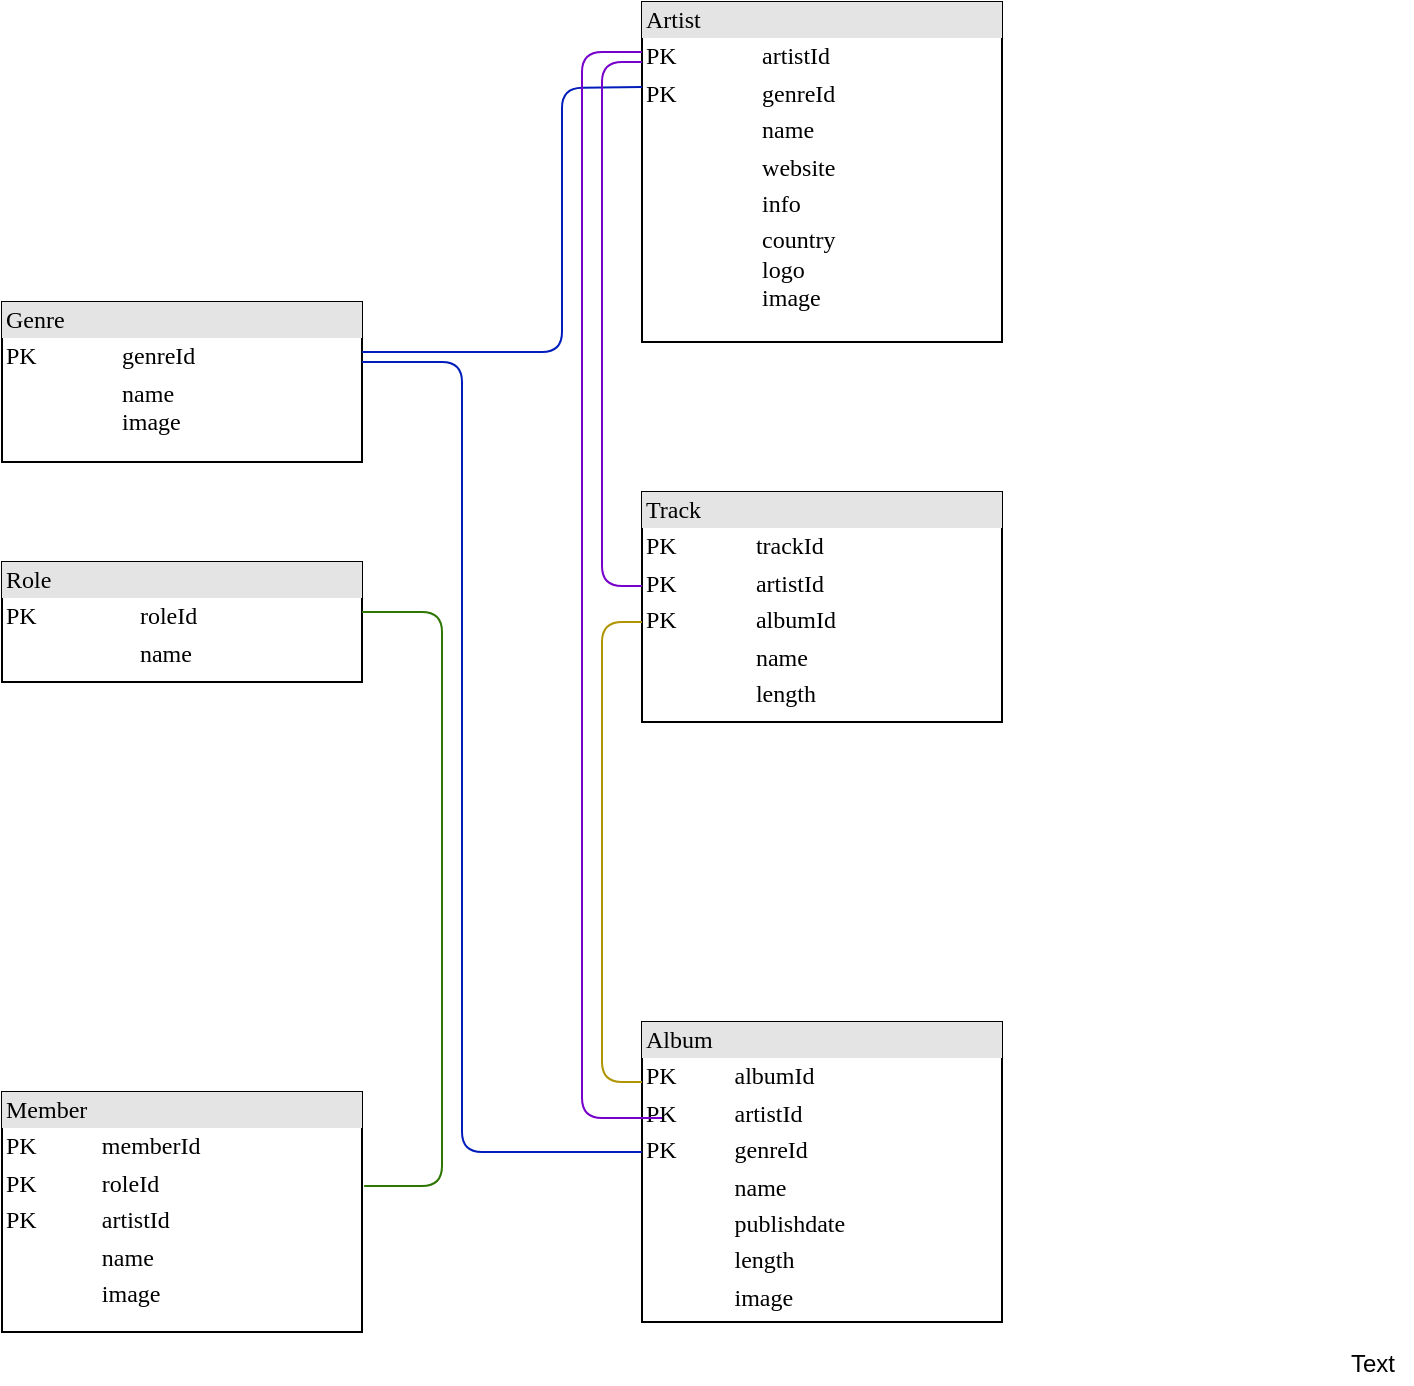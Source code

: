 <mxfile version="12.4.3" type="device" pages="1"><diagram name="Page-1" id="2ca16b54-16f6-2749-3443-fa8db7711227"><mxGraphModel dx="2062" dy="1151" grid="1" gridSize="10" guides="1" tooltips="1" connect="1" arrows="1" fold="1" page="1" pageScale="1" pageWidth="1100" pageHeight="850" background="#ffffff" math="0" shadow="0"><root><mxCell id="0"/><mxCell id="1" parent="0"/><mxCell id="2ed32ef02a7f4228-2" value="&lt;div style=&quot;box-sizing: border-box ; width: 100% ; background: rgb(228 , 228 , 228) none repeat scroll 0% 0% ; padding: 2px&quot;&gt;Artist&lt;br&gt;&lt;/div&gt;&lt;table style=&quot;width: 100% ; font-size: 1em&quot; cellspacing=&quot;0&quot; cellpadding=&quot;2&quot;&gt;&lt;tbody&gt;&lt;tr&gt;&lt;td&gt;PK&lt;br&gt;&lt;/td&gt;&lt;td&gt;artistId&lt;/td&gt;&lt;/tr&gt;&lt;tr&gt;&lt;td&gt;PK&lt;br&gt;&lt;/td&gt;&lt;td&gt;genreId&lt;br&gt;&lt;/td&gt;&lt;/tr&gt;&lt;tr&gt;&lt;td&gt;&lt;br&gt;&lt;/td&gt;&lt;td&gt;name&lt;br&gt;&lt;/td&gt;&lt;/tr&gt;&lt;tr&gt;&lt;td&gt;&lt;br&gt;&lt;/td&gt;&lt;td&gt;website&lt;br&gt;&lt;/td&gt;&lt;/tr&gt;&lt;tr&gt;&lt;td&gt;&lt;br&gt;&lt;/td&gt;&lt;td&gt;info&lt;br&gt;&lt;/td&gt;&lt;/tr&gt;&lt;tr&gt;&lt;td&gt;&lt;br&gt;&lt;/td&gt;&lt;td&gt;country&lt;br&gt;logo&lt;br&gt;image&lt;br&gt;&lt;/td&gt;&lt;/tr&gt;&lt;/tbody&gt;&lt;/table&gt;" style="verticalAlign=top;align=left;overflow=fill;html=1;rounded=0;shadow=0;comic=0;labelBackgroundColor=none;strokeWidth=1;fontFamily=Verdana;fontSize=12" parent="1" vertex="1"><mxGeometry x="430" y="100" width="180" height="170" as="geometry"/></mxCell><mxCell id="2ed32ef02a7f4228-4" value="&lt;div style=&quot;box-sizing: border-box ; width: 100% ; background: rgb(228 , 228 , 228) none repeat scroll 0% 0% ; padding: 2px&quot;&gt;Role&lt;br&gt;&lt;/div&gt;&lt;table style=&quot;width: 100% ; font-size: 1em&quot; cellspacing=&quot;0&quot; cellpadding=&quot;2&quot;&gt;&lt;tbody&gt;&lt;tr&gt;&lt;td&gt;PK&lt;/td&gt;&lt;td&gt;roleId&lt;/td&gt;&lt;/tr&gt;&lt;tr&gt;&lt;td&gt;&lt;br&gt;&lt;/td&gt;&lt;td&gt;name&lt;br&gt;&lt;/td&gt;&lt;/tr&gt;&lt;tr&gt;&lt;td&gt;&lt;br&gt;&lt;/td&gt;&lt;td&gt;&lt;br&gt;&lt;/td&gt;&lt;/tr&gt;&lt;tr&gt;&lt;td&gt;&lt;br&gt;&lt;/td&gt;&lt;td&gt;&lt;br&gt;&lt;/td&gt;&lt;/tr&gt;&lt;/tbody&gt;&lt;/table&gt;" style="verticalAlign=top;align=left;overflow=fill;html=1;rounded=0;shadow=0;comic=0;labelBackgroundColor=none;strokeWidth=1;fontFamily=Verdana;fontSize=12" parent="1" vertex="1"><mxGeometry x="110" y="380" width="180" height="60" as="geometry"/></mxCell><mxCell id="2ed32ef02a7f4228-5" value="&lt;div style=&quot;box-sizing: border-box ; width: 100% ; background: rgb(228 , 228 , 228) none repeat scroll 0% 0% ; padding: 2px&quot;&gt;Genre&lt;br&gt;&lt;/div&gt;&lt;table style=&quot;width: 100% ; font-size: 1em&quot; cellspacing=&quot;0&quot; cellpadding=&quot;2&quot;&gt;&lt;tbody&gt;&lt;tr&gt;&lt;td&gt;PK&lt;/td&gt;&lt;td&gt;genreId&lt;/td&gt;&lt;/tr&gt;&lt;tr&gt;&lt;td&gt;&lt;br&gt;&lt;/td&gt;&lt;td&gt;name&lt;br&gt;image&lt;br&gt;&lt;br&gt;&lt;/td&gt;&lt;/tr&gt;&lt;tr&gt;&lt;td&gt;&lt;br&gt;&lt;/td&gt;&lt;td&gt;&lt;br&gt;&lt;/td&gt;&lt;/tr&gt;&lt;/tbody&gt;&lt;/table&gt;" style="verticalAlign=top;align=left;overflow=fill;html=1;rounded=0;shadow=0;comic=0;labelBackgroundColor=none;strokeWidth=1;fontFamily=Verdana;fontSize=12" parent="1" vertex="1"><mxGeometry x="110" y="250" width="180" height="80" as="geometry"/></mxCell><mxCell id="2ed32ef02a7f4228-8" value="&lt;div style=&quot;box-sizing: border-box ; width: 100% ; background: rgb(228 , 228 , 228) none repeat scroll 0% 0% ; padding: 2px&quot;&gt;Album&lt;/div&gt;&lt;table style=&quot;width: 100% ; font-size: 1em&quot; cellspacing=&quot;0&quot; cellpadding=&quot;2&quot;&gt;&lt;tbody&gt;&lt;tr&gt;&lt;td&gt;PK&lt;br&gt;&lt;/td&gt;&lt;td&gt;albumId&lt;/td&gt;&lt;/tr&gt;&lt;tr&gt;&lt;td&gt;PK&lt;br&gt;&lt;/td&gt;&lt;td&gt;artistId&lt;br&gt;&lt;/td&gt;&lt;/tr&gt;&lt;tr&gt;&lt;td&gt;PK&lt;br&gt;&lt;/td&gt;&lt;td&gt;genreId&lt;br&gt;&lt;/td&gt;&lt;/tr&gt;&lt;tr&gt;&lt;td&gt;&lt;br&gt;&lt;/td&gt;&lt;td&gt;name&lt;br&gt;&lt;/td&gt;&lt;/tr&gt;&lt;tr&gt;&lt;td&gt;&lt;br&gt;&lt;/td&gt;&lt;td&gt;publishdate&lt;br&gt;&lt;/td&gt;&lt;/tr&gt;&lt;tr&gt;&lt;td&gt;&lt;br&gt;&lt;/td&gt;&lt;td&gt;length&lt;br&gt;&lt;/td&gt;&lt;/tr&gt;&lt;tr&gt;&lt;td&gt;&lt;br&gt;&lt;/td&gt;&lt;td&gt;image&lt;br&gt;&lt;/td&gt;&lt;/tr&gt;&lt;tr&gt;&lt;td&gt;&lt;br&gt;&lt;/td&gt;&lt;td&gt;&lt;br&gt;&lt;/td&gt;&lt;/tr&gt;&lt;tr&gt;&lt;td&gt;&lt;br&gt;&lt;/td&gt;&lt;td&gt;&lt;br&gt;&lt;/td&gt;&lt;/tr&gt;&lt;tr&gt;&lt;td&gt;&lt;br&gt;&lt;/td&gt;&lt;td&gt;&lt;br&gt;&lt;/td&gt;&lt;/tr&gt;&lt;tr&gt;&lt;td&gt;&lt;br&gt;&lt;/td&gt;&lt;td&gt;&lt;br&gt;&lt;/td&gt;&lt;/tr&gt;&lt;tr&gt;&lt;td&gt;&lt;br&gt;&lt;/td&gt;&lt;td&gt;&lt;br&gt;&lt;/td&gt;&lt;/tr&gt;&lt;/tbody&gt;&lt;/table&gt;" style="verticalAlign=top;align=left;overflow=fill;html=1;rounded=0;shadow=0;comic=0;labelBackgroundColor=none;strokeWidth=1;fontFamily=Verdana;fontSize=12" parent="1" vertex="1"><mxGeometry x="430" y="610" width="180" height="150" as="geometry"/></mxCell><mxCell id="2ed32ef02a7f4228-10" value="&lt;div style=&quot;box-sizing: border-box ; width: 100% ; background: rgb(228 , 228 , 228) none repeat scroll 0% 0% ; padding: 2px&quot;&gt;Track&lt;br&gt;&lt;/div&gt;&lt;table style=&quot;width: 100% ; font-size: 1em&quot; cellspacing=&quot;0&quot; cellpadding=&quot;2&quot;&gt;&lt;tbody&gt;&lt;tr&gt;&lt;td&gt;PK&lt;/td&gt;&lt;td&gt;trackId&lt;/td&gt;&lt;/tr&gt;&lt;tr&gt;&lt;td&gt;PK&lt;br&gt;&lt;/td&gt;&lt;td&gt;artistId&lt;br&gt;&lt;/td&gt;&lt;/tr&gt;&lt;tr&gt;&lt;td&gt;PK&lt;br&gt;&lt;/td&gt;&lt;td&gt;albumId&lt;br&gt;&lt;/td&gt;&lt;/tr&gt;&lt;tr&gt;&lt;td&gt;&lt;br&gt;&lt;/td&gt;&lt;td&gt;name&lt;br&gt;&lt;/td&gt;&lt;/tr&gt;&lt;tr&gt;&lt;td&gt;&lt;br&gt;&lt;/td&gt;&lt;td&gt;length&lt;br&gt;&lt;/td&gt;&lt;/tr&gt;&lt;tr&gt;&lt;td&gt;&lt;br&gt;&lt;/td&gt;&lt;td&gt;&lt;br&gt;&lt;/td&gt;&lt;/tr&gt;&lt;tr&gt;&lt;td&gt;&lt;br&gt;&lt;/td&gt;&lt;td&gt;&lt;br&gt;&lt;/td&gt;&lt;/tr&gt;&lt;tr&gt;&lt;td&gt;&lt;br&gt;&lt;/td&gt;&lt;td&gt;&lt;br&gt;&lt;/td&gt;&lt;/tr&gt;&lt;tr&gt;&lt;td&gt;&lt;br&gt;&lt;/td&gt;&lt;td&gt;&lt;br&gt;&lt;/td&gt;&lt;/tr&gt;&lt;tr&gt;&lt;td&gt;&lt;br&gt;&lt;/td&gt;&lt;td&gt;&lt;br&gt;&lt;/td&gt;&lt;/tr&gt;&lt;tr&gt;&lt;td&gt;&lt;br&gt;&lt;/td&gt;&lt;td&gt;&lt;br&gt;&lt;/td&gt;&lt;/tr&gt;&lt;tr&gt;&lt;td&gt;&lt;br&gt;&lt;/td&gt;&lt;td&gt;&lt;br&gt;&lt;/td&gt;&lt;/tr&gt;&lt;/tbody&gt;&lt;/table&gt;" style="verticalAlign=top;align=left;overflow=fill;html=1;rounded=0;shadow=0;comic=0;labelBackgroundColor=none;strokeWidth=1;fontFamily=Verdana;fontSize=12" parent="1" vertex="1"><mxGeometry x="430" y="345" width="180" height="115" as="geometry"/></mxCell><mxCell id="2ed32ef02a7f4228-12" value="&lt;div style=&quot;box-sizing: border-box ; width: 100% ; background: rgb(228 , 228 , 228) none repeat scroll 0% 0% ; padding: 2px&quot;&gt;Member&lt;br&gt;&lt;/div&gt;&lt;table style=&quot;width: 100% ; font-size: 1em&quot; cellspacing=&quot;0&quot; cellpadding=&quot;2&quot;&gt;&lt;tbody&gt;&lt;tr&gt;&lt;td&gt;PK&lt;/td&gt;&lt;td&gt;memberId&lt;/td&gt;&lt;/tr&gt;&lt;tr&gt;&lt;td&gt;PK&lt;br&gt;&lt;/td&gt;&lt;td&gt;roleId&lt;br&gt;&lt;/td&gt;&lt;/tr&gt;&lt;tr&gt;&lt;td&gt;PK&lt;br&gt;&lt;/td&gt;&lt;td&gt;artistId&lt;br&gt;&lt;/td&gt;&lt;/tr&gt;&lt;tr&gt;&lt;td&gt;&lt;br&gt;&lt;/td&gt;&lt;td&gt;name&lt;br&gt;&lt;/td&gt;&lt;/tr&gt;&lt;tr&gt;&lt;td&gt;&lt;br&gt;&lt;/td&gt;&lt;td&gt;image&lt;br&gt;&lt;/td&gt;&lt;/tr&gt;&lt;tr&gt;&lt;td&gt;&lt;br&gt;&lt;/td&gt;&lt;td&gt;&lt;br&gt;&lt;/td&gt;&lt;/tr&gt;&lt;/tbody&gt;&lt;/table&gt;" style="verticalAlign=top;align=left;overflow=fill;html=1;rounded=0;shadow=0;comic=0;labelBackgroundColor=none;strokeWidth=1;fontFamily=Verdana;fontSize=12" parent="1" vertex="1"><mxGeometry x="110" y="645" width="180" height="120" as="geometry"/></mxCell><mxCell id="nCu6GkUAnPUPl7bkemqY-4" value="" style="endArrow=none;html=1;fillColor=#0050ef;strokeColor=#001DBC;entryX=0;entryY=0.433;entryDx=0;entryDy=0;entryPerimeter=0;" parent="1" edge="1" target="2ed32ef02a7f4228-8"><mxGeometry width="50" height="50" relative="1" as="geometry"><mxPoint x="290" y="280" as="sourcePoint"/><mxPoint x="428" y="714" as="targetPoint"/><Array as="points"><mxPoint x="340" y="280"/><mxPoint x="340" y="675"/></Array></mxGeometry></mxCell><mxCell id="nCu6GkUAnPUPl7bkemqY-5" value="" style="endArrow=none;html=1;fillColor=#0050ef;strokeColor=#001DBC;entryX=0;entryY=0.25;entryDx=0;entryDy=0;" parent="1" edge="1" target="2ed32ef02a7f4228-2"><mxGeometry width="50" height="50" relative="1" as="geometry"><mxPoint x="290" y="275" as="sourcePoint"/><mxPoint x="430" y="150" as="targetPoint"/><Array as="points"><mxPoint x="390" y="275"/><mxPoint x="390" y="143"/></Array></mxGeometry></mxCell><mxCell id="nCu6GkUAnPUPl7bkemqY-6" value="" style="endArrow=none;html=1;entryX=1.006;entryY=0.392;entryDx=0;entryDy=0;entryPerimeter=0;fillColor=#60a917;strokeColor=#2D7600;" parent="1" target="2ed32ef02a7f4228-12" edge="1"><mxGeometry width="50" height="50" relative="1" as="geometry"><mxPoint x="290" y="405" as="sourcePoint"/><mxPoint x="340" y="355" as="targetPoint"/><Array as="points"><mxPoint x="330" y="405"/><mxPoint x="330" y="692"/></Array></mxGeometry></mxCell><mxCell id="nCu6GkUAnPUPl7bkemqY-9" value="" style="endArrow=none;html=1;fillColor=#aa00ff;strokeColor=#7700CC;" parent="1" edge="1"><mxGeometry width="50" height="50" relative="1" as="geometry"><mxPoint x="440" y="658" as="sourcePoint"/><mxPoint x="430" y="125" as="targetPoint"/><Array as="points"><mxPoint x="400" y="658"/><mxPoint x="400" y="125"/></Array></mxGeometry></mxCell><mxCell id="nCu6GkUAnPUPl7bkemqY-10" value="" style="endArrow=none;html=1;fillColor=#aa00ff;strokeColor=#7700CC;" parent="1" edge="1"><mxGeometry width="50" height="50" relative="1" as="geometry"><mxPoint x="430" y="392" as="sourcePoint"/><mxPoint x="430" y="130" as="targetPoint"/><Array as="points"><mxPoint x="410" y="392"/><mxPoint x="410" y="130"/></Array></mxGeometry></mxCell><mxCell id="nCu6GkUAnPUPl7bkemqY-11" value="" style="endArrow=none;html=1;fillColor=#e3c800;strokeColor=#B09500;" parent="1" edge="1"><mxGeometry width="50" height="50" relative="1" as="geometry"><mxPoint x="430" y="410" as="sourcePoint"/><mxPoint x="430" y="640" as="targetPoint"/><Array as="points"><mxPoint x="410" y="410"/><mxPoint x="410" y="640"/></Array></mxGeometry></mxCell><mxCell id="tN7TTgu3F-Baezc58Ftt-3" style="edgeStyle=orthogonalEdgeStyle;rounded=0;orthogonalLoop=1;jettySize=auto;html=1;exitX=0.5;exitY=1;exitDx=0;exitDy=0;" parent="1" source="2ed32ef02a7f4228-10" target="2ed32ef02a7f4228-10" edge="1"><mxGeometry relative="1" as="geometry"/></mxCell><mxCell id="p3QLWOx4aVljFtB_mMKq-2" value="Text" style="text;html=1;align=center;verticalAlign=middle;resizable=0;points=[];;autosize=1;" vertex="1" parent="1"><mxGeometry x="775" y="771" width="40" height="20" as="geometry"/></mxCell></root></mxGraphModel></diagram></mxfile>